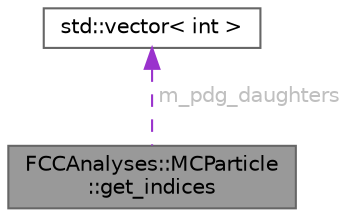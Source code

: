 digraph "FCCAnalyses::MCParticle::get_indices"
{
 // LATEX_PDF_SIZE
  bgcolor="transparent";
  edge [fontname=Helvetica,fontsize=10,labelfontname=Helvetica,labelfontsize=10];
  node [fontname=Helvetica,fontsize=10,shape=box,height=0.2,width=0.4];
  Node1 [id="Node000001",label="FCCAnalyses::MCParticle\l::get_indices",height=0.2,width=0.4,color="gray40", fillcolor="grey60", style="filled", fontcolor="black",tooltip="return a list of indices that correspond to a given MC decay. The list contains the index of the moth..."];
  Node2 -> Node1 [id="edge1_Node000001_Node000002",dir="back",color="darkorchid3",style="dashed",tooltip=" ",label=" m_pdg_daughters",fontcolor="grey" ];
  Node2 [id="Node000002",label="std::vector\< int \>",height=0.2,width=0.4,color="gray40", fillcolor="white", style="filled",tooltip=" "];
}
